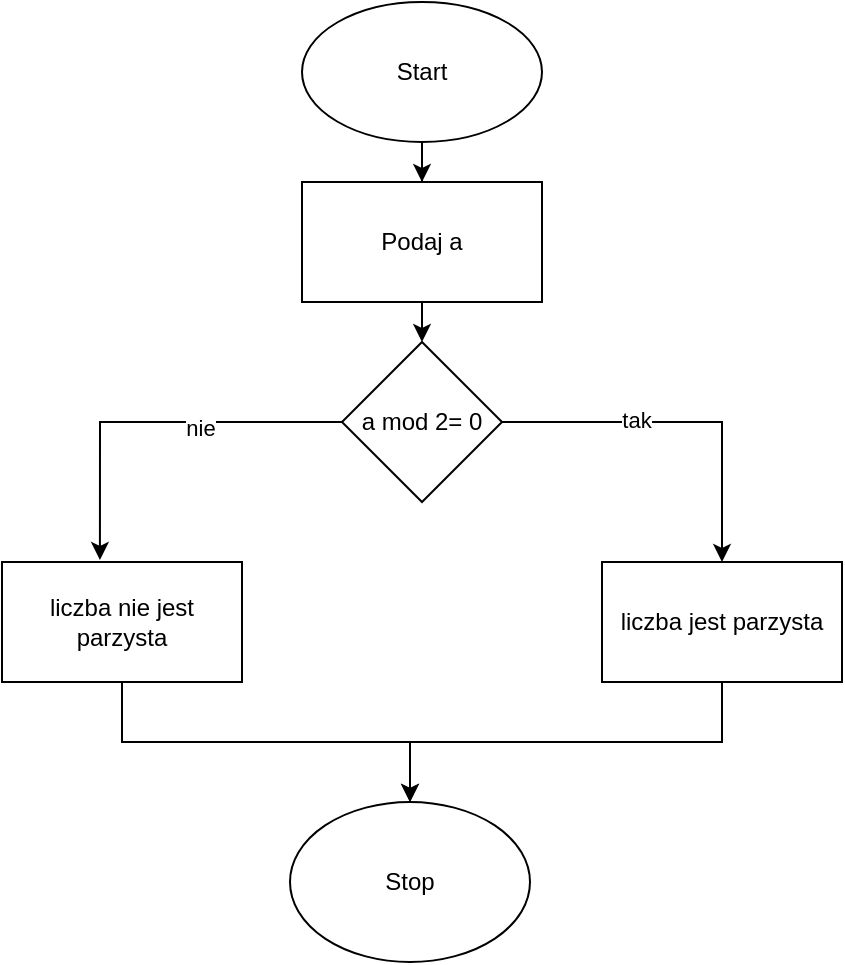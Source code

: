 <mxfile version="21.0.10" type="github">
  <diagram name="Strona-1" id="ek4lvTCusAqSsMRvHLkt">
    <mxGraphModel dx="1394" dy="797" grid="1" gridSize="10" guides="1" tooltips="1" connect="1" arrows="1" fold="1" page="1" pageScale="1" pageWidth="827" pageHeight="1169" math="0" shadow="0">
      <root>
        <mxCell id="0" />
        <mxCell id="1" parent="0" />
        <mxCell id="DC4DalvmgZsV_WrKxeuT-3" style="edgeStyle=orthogonalEdgeStyle;rounded=0;orthogonalLoop=1;jettySize=auto;html=1;entryX=0.5;entryY=0;entryDx=0;entryDy=0;" edge="1" parent="1" source="DC4DalvmgZsV_WrKxeuT-1" target="DC4DalvmgZsV_WrKxeuT-2">
          <mxGeometry relative="1" as="geometry" />
        </mxCell>
        <mxCell id="DC4DalvmgZsV_WrKxeuT-1" value="Start" style="ellipse;whiteSpace=wrap;html=1;" vertex="1" parent="1">
          <mxGeometry x="360" y="30" width="120" height="70" as="geometry" />
        </mxCell>
        <mxCell id="DC4DalvmgZsV_WrKxeuT-6" style="edgeStyle=orthogonalEdgeStyle;rounded=0;orthogonalLoop=1;jettySize=auto;html=1;exitX=0.5;exitY=1;exitDx=0;exitDy=0;entryX=0.5;entryY=0;entryDx=0;entryDy=0;" edge="1" parent="1" source="DC4DalvmgZsV_WrKxeuT-2" target="DC4DalvmgZsV_WrKxeuT-5">
          <mxGeometry relative="1" as="geometry" />
        </mxCell>
        <mxCell id="DC4DalvmgZsV_WrKxeuT-2" value="Podaj a" style="rounded=0;whiteSpace=wrap;html=1;" vertex="1" parent="1">
          <mxGeometry x="360" y="120" width="120" height="60" as="geometry" />
        </mxCell>
        <mxCell id="DC4DalvmgZsV_WrKxeuT-9" style="edgeStyle=orthogonalEdgeStyle;rounded=0;orthogonalLoop=1;jettySize=auto;html=1;exitX=0;exitY=0.5;exitDx=0;exitDy=0;entryX=0.408;entryY=-0.017;entryDx=0;entryDy=0;entryPerimeter=0;" edge="1" parent="1" source="DC4DalvmgZsV_WrKxeuT-5" target="DC4DalvmgZsV_WrKxeuT-7">
          <mxGeometry relative="1" as="geometry" />
        </mxCell>
        <mxCell id="DC4DalvmgZsV_WrKxeuT-12" value="nie" style="edgeLabel;html=1;align=center;verticalAlign=middle;resizable=0;points=[];" vertex="1" connectable="0" parent="DC4DalvmgZsV_WrKxeuT-9">
          <mxGeometry x="-0.253" y="3" relative="1" as="geometry">
            <mxPoint as="offset" />
          </mxGeometry>
        </mxCell>
        <mxCell id="DC4DalvmgZsV_WrKxeuT-10" style="edgeStyle=orthogonalEdgeStyle;rounded=0;orthogonalLoop=1;jettySize=auto;html=1;exitX=1;exitY=0.5;exitDx=0;exitDy=0;entryX=0.5;entryY=0;entryDx=0;entryDy=0;" edge="1" parent="1" source="DC4DalvmgZsV_WrKxeuT-5" target="DC4DalvmgZsV_WrKxeuT-8">
          <mxGeometry relative="1" as="geometry" />
        </mxCell>
        <mxCell id="DC4DalvmgZsV_WrKxeuT-11" value="tak" style="edgeLabel;html=1;align=center;verticalAlign=middle;resizable=0;points=[];" vertex="1" connectable="0" parent="DC4DalvmgZsV_WrKxeuT-10">
          <mxGeometry x="-0.256" y="1" relative="1" as="geometry">
            <mxPoint as="offset" />
          </mxGeometry>
        </mxCell>
        <mxCell id="DC4DalvmgZsV_WrKxeuT-5" value="a mod 2= 0" style="rhombus;whiteSpace=wrap;html=1;" vertex="1" parent="1">
          <mxGeometry x="380" y="200" width="80" height="80" as="geometry" />
        </mxCell>
        <mxCell id="DC4DalvmgZsV_WrKxeuT-16" style="edgeStyle=orthogonalEdgeStyle;rounded=0;orthogonalLoop=1;jettySize=auto;html=1;exitX=0.5;exitY=1;exitDx=0;exitDy=0;entryX=0.5;entryY=0;entryDx=0;entryDy=0;" edge="1" parent="1" source="DC4DalvmgZsV_WrKxeuT-7" target="DC4DalvmgZsV_WrKxeuT-13">
          <mxGeometry relative="1" as="geometry" />
        </mxCell>
        <mxCell id="DC4DalvmgZsV_WrKxeuT-7" value="liczba nie jest parzysta" style="rounded=0;whiteSpace=wrap;html=1;" vertex="1" parent="1">
          <mxGeometry x="210" y="310" width="120" height="60" as="geometry" />
        </mxCell>
        <mxCell id="DC4DalvmgZsV_WrKxeuT-14" style="edgeStyle=orthogonalEdgeStyle;rounded=0;orthogonalLoop=1;jettySize=auto;html=1;exitX=0.5;exitY=1;exitDx=0;exitDy=0;" edge="1" parent="1" source="DC4DalvmgZsV_WrKxeuT-8" target="DC4DalvmgZsV_WrKxeuT-13">
          <mxGeometry relative="1" as="geometry" />
        </mxCell>
        <mxCell id="DC4DalvmgZsV_WrKxeuT-8" value="liczba jest parzysta" style="rounded=0;whiteSpace=wrap;html=1;" vertex="1" parent="1">
          <mxGeometry x="510" y="310" width="120" height="60" as="geometry" />
        </mxCell>
        <mxCell id="DC4DalvmgZsV_WrKxeuT-13" value="Stop" style="ellipse;whiteSpace=wrap;html=1;" vertex="1" parent="1">
          <mxGeometry x="354" y="430" width="120" height="80" as="geometry" />
        </mxCell>
      </root>
    </mxGraphModel>
  </diagram>
</mxfile>
